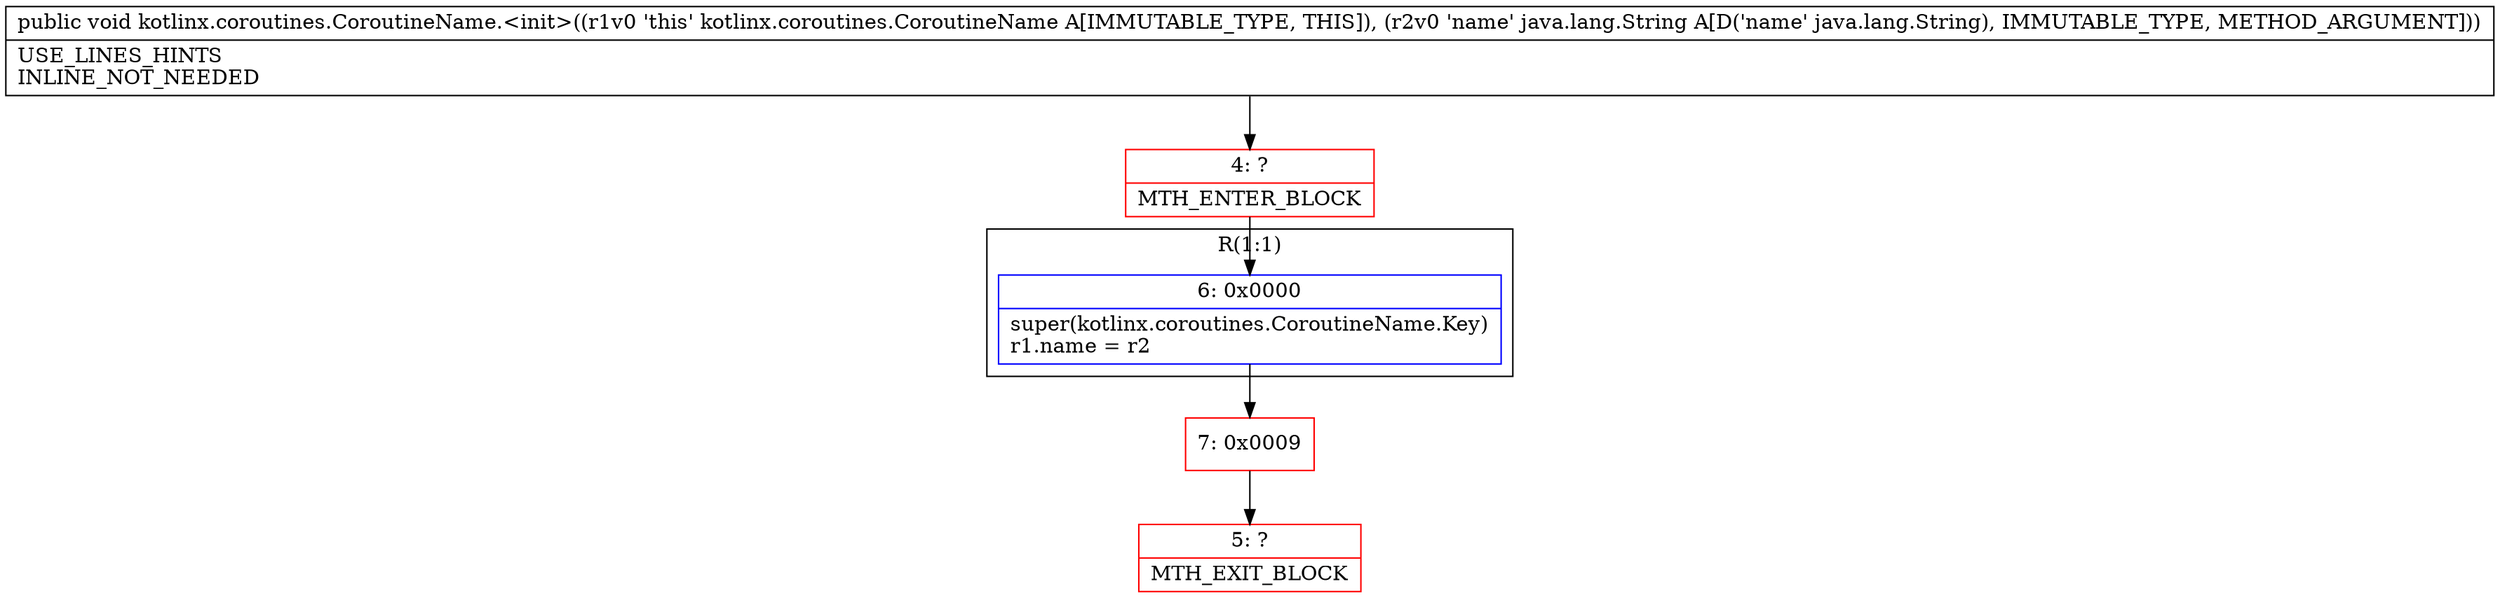 digraph "CFG forkotlinx.coroutines.CoroutineName.\<init\>(Ljava\/lang\/String;)V" {
subgraph cluster_Region_1842533032 {
label = "R(1:1)";
node [shape=record,color=blue];
Node_6 [shape=record,label="{6\:\ 0x0000|super(kotlinx.coroutines.CoroutineName.Key)\lr1.name = r2\l}"];
}
Node_4 [shape=record,color=red,label="{4\:\ ?|MTH_ENTER_BLOCK\l}"];
Node_7 [shape=record,color=red,label="{7\:\ 0x0009}"];
Node_5 [shape=record,color=red,label="{5\:\ ?|MTH_EXIT_BLOCK\l}"];
MethodNode[shape=record,label="{public void kotlinx.coroutines.CoroutineName.\<init\>((r1v0 'this' kotlinx.coroutines.CoroutineName A[IMMUTABLE_TYPE, THIS]), (r2v0 'name' java.lang.String A[D('name' java.lang.String), IMMUTABLE_TYPE, METHOD_ARGUMENT]))  | USE_LINES_HINTS\lINLINE_NOT_NEEDED\l}"];
MethodNode -> Node_4;Node_6 -> Node_7;
Node_4 -> Node_6;
Node_7 -> Node_5;
}

